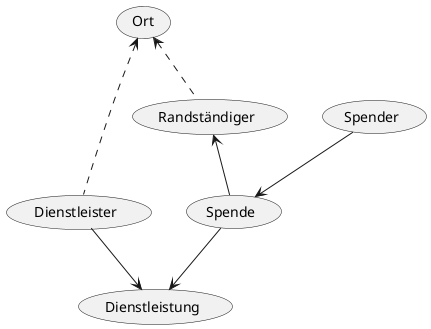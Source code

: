 @startuml
(Dienstleister) --> (Dienstleistung)
(Spender) --> (Spende)
(Randständiger) <-- (Spende)
(Spende) --> (Dienstleistung)

(Dienstleister) .up.> (Ort)
(Randständiger) .up.> (Ort)
@enduml